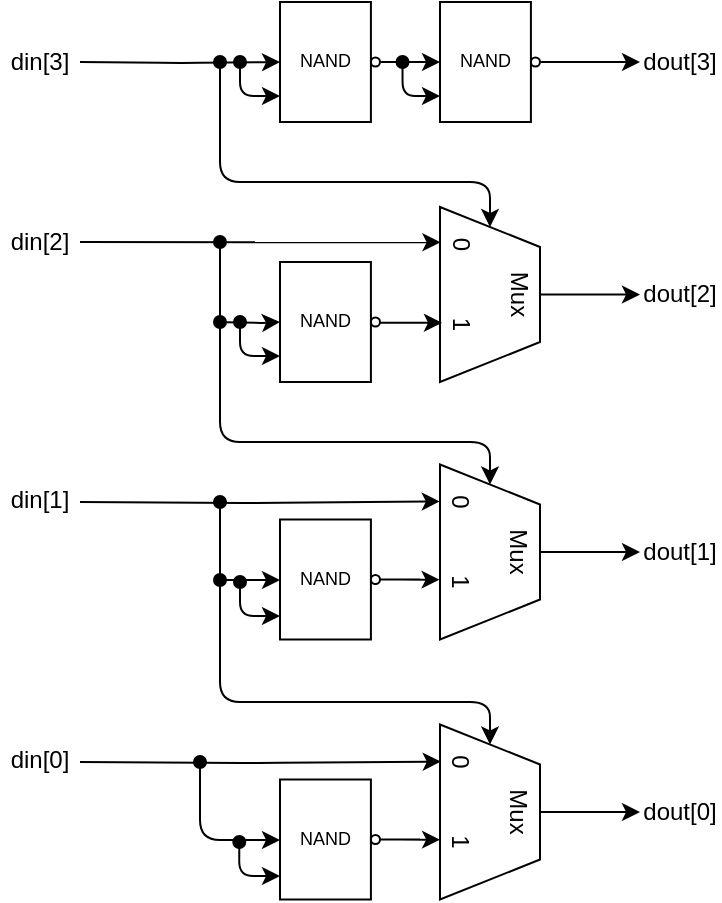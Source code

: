 <mxfile version="13.7.7" type="device"><diagram id="j_a8QQRvibh28_kDmr0_" name="Page-1"><mxGraphModel dx="946" dy="614" grid="1" gridSize="10" guides="1" tooltips="1" connect="1" arrows="1" fold="1" page="1" pageScale="1" pageWidth="827" pageHeight="1169" math="0" shadow="0"><root><mxCell id="0"/><mxCell id="1" parent="0"/><mxCell id="3HEwn9DnaLgZHVgV935m-17" value="" style="edgeStyle=orthogonalEdgeStyle;rounded=0;orthogonalLoop=1;jettySize=auto;html=1;" parent="1" source="3HEwn9DnaLgZHVgV935m-1" target="3HEwn9DnaLgZHVgV935m-2" edge="1"><mxGeometry relative="1" as="geometry"/></mxCell><mxCell id="3HEwn9DnaLgZHVgV935m-1" value="" style="verticalLabelPosition=bottom;shadow=0;dashed=0;align=center;html=1;verticalAlign=top;shape=mxgraph.electrical.iec_logic_gates.nand;" parent="1" vertex="1"><mxGeometry x="360" y="80" width="50" height="60" as="geometry"/></mxCell><mxCell id="3HEwn9DnaLgZHVgV935m-44" style="edgeStyle=orthogonalEdgeStyle;rounded=1;orthogonalLoop=1;jettySize=auto;html=1;startArrow=none;startFill=0;strokeColor=#000000;" parent="1" source="3HEwn9DnaLgZHVgV935m-2" edge="1"><mxGeometry relative="1" as="geometry"><mxPoint x="540" y="110" as="targetPoint"/></mxGeometry></mxCell><mxCell id="3HEwn9DnaLgZHVgV935m-2" value="" style="verticalLabelPosition=bottom;shadow=0;dashed=0;align=center;html=1;verticalAlign=top;shape=mxgraph.electrical.iec_logic_gates.nand;" parent="1" vertex="1"><mxGeometry x="440" y="80" width="50" height="60" as="geometry"/></mxCell><mxCell id="3HEwn9DnaLgZHVgV935m-45" style="edgeStyle=orthogonalEdgeStyle;rounded=1;orthogonalLoop=1;jettySize=auto;html=1;startArrow=none;startFill=0;strokeColor=#000000;" parent="1" source="3HEwn9DnaLgZHVgV935m-5" edge="1"><mxGeometry relative="1" as="geometry"><mxPoint x="540" y="226.25" as="targetPoint"/></mxGeometry></mxCell><mxCell id="3HEwn9DnaLgZHVgV935m-5" value="Mux&lt;br&gt;&lt;br&gt;0&amp;nbsp; &amp;nbsp; &amp;nbsp; &amp;nbsp; &amp;nbsp; 1&amp;nbsp; &amp;nbsp;" style="shape=trapezoid;perimeter=trapezoidPerimeter;whiteSpace=wrap;html=1;fixedSize=1;rotation=90;direction=east;flipV=0;flipH=0;" parent="1" vertex="1"><mxGeometry x="421.25" y="201.25" width="87.5" height="50" as="geometry"/></mxCell><mxCell id="3HEwn9DnaLgZHVgV935m-18" value="" style="edgeStyle=orthogonalEdgeStyle;rounded=0;orthogonalLoop=1;jettySize=auto;html=1;entryX=0.662;entryY=0.98;entryDx=0;entryDy=0;entryPerimeter=0;" parent="1" source="3HEwn9DnaLgZHVgV935m-8" target="3HEwn9DnaLgZHVgV935m-5" edge="1"><mxGeometry relative="1" as="geometry"><mxPoint x="440" y="238" as="targetPoint"/><Array as="points"><mxPoint x="430" y="240"/></Array></mxGeometry></mxCell><mxCell id="3HEwn9DnaLgZHVgV935m-26" style="edgeStyle=orthogonalEdgeStyle;rounded=0;orthogonalLoop=1;jettySize=auto;html=1;startArrow=oval;startFill=1;" parent="1" target="3HEwn9DnaLgZHVgV935m-8" edge="1"><mxGeometry relative="1" as="geometry"><mxPoint x="330" y="240" as="sourcePoint"/></mxGeometry></mxCell><mxCell id="3HEwn9DnaLgZHVgV935m-8" value="" style="verticalLabelPosition=bottom;shadow=0;dashed=0;align=center;html=1;verticalAlign=top;shape=mxgraph.electrical.iec_logic_gates.nand;" parent="1" vertex="1"><mxGeometry x="360" y="210" width="50" height="60" as="geometry"/></mxCell><mxCell id="3HEwn9DnaLgZHVgV935m-46" style="edgeStyle=orthogonalEdgeStyle;rounded=1;orthogonalLoop=1;jettySize=auto;html=1;startArrow=none;startFill=0;strokeColor=#000000;" parent="1" source="3HEwn9DnaLgZHVgV935m-11" edge="1"><mxGeometry relative="1" as="geometry"><mxPoint x="540" y="355" as="targetPoint"/></mxGeometry></mxCell><mxCell id="3HEwn9DnaLgZHVgV935m-11" value="Mux&lt;br&gt;&lt;br&gt;0&amp;nbsp; &amp;nbsp; &amp;nbsp; &amp;nbsp; &amp;nbsp; 1&amp;nbsp; &amp;nbsp;" style="shape=trapezoid;perimeter=trapezoidPerimeter;whiteSpace=wrap;html=1;fixedSize=1;rotation=90;direction=east;flipV=0;flipH=0;" parent="1" vertex="1"><mxGeometry x="421.25" y="330" width="87.5" height="50" as="geometry"/></mxCell><mxCell id="3HEwn9DnaLgZHVgV935m-19" value="" style="edgeStyle=orthogonalEdgeStyle;rounded=0;orthogonalLoop=1;jettySize=auto;html=1;entryX=0.658;entryY=1.004;entryDx=0;entryDy=0;entryPerimeter=0;" parent="1" source="3HEwn9DnaLgZHVgV935m-12" target="3HEwn9DnaLgZHVgV935m-11" edge="1"><mxGeometry relative="1" as="geometry"/></mxCell><mxCell id="3HEwn9DnaLgZHVgV935m-28" style="edgeStyle=orthogonalEdgeStyle;rounded=0;orthogonalLoop=1;jettySize=auto;html=1;startArrow=oval;startFill=1;" parent="1" target="3HEwn9DnaLgZHVgV935m-12" edge="1"><mxGeometry relative="1" as="geometry"><mxPoint x="330" y="369" as="sourcePoint"/><Array as="points"><mxPoint x="350" y="369"/><mxPoint x="350" y="369"/></Array></mxGeometry></mxCell><mxCell id="3HEwn9DnaLgZHVgV935m-12" value="" style="verticalLabelPosition=bottom;shadow=0;dashed=0;align=center;html=1;verticalAlign=top;shape=mxgraph.electrical.iec_logic_gates.nand;" parent="1" vertex="1"><mxGeometry x="360" y="338.75" width="50" height="60" as="geometry"/></mxCell><mxCell id="3HEwn9DnaLgZHVgV935m-47" style="edgeStyle=orthogonalEdgeStyle;rounded=1;orthogonalLoop=1;jettySize=auto;html=1;startArrow=none;startFill=0;strokeColor=#000000;" parent="1" source="3HEwn9DnaLgZHVgV935m-13" edge="1"><mxGeometry relative="1" as="geometry"><mxPoint x="540" y="485" as="targetPoint"/></mxGeometry></mxCell><mxCell id="3HEwn9DnaLgZHVgV935m-13" value="Mux&lt;br&gt;&lt;br&gt;0&amp;nbsp; &amp;nbsp; &amp;nbsp; &amp;nbsp; &amp;nbsp; 1&amp;nbsp; &amp;nbsp;" style="shape=trapezoid;perimeter=trapezoidPerimeter;whiteSpace=wrap;html=1;fixedSize=1;rotation=90;direction=east;flipV=0;flipH=0;" parent="1" vertex="1"><mxGeometry x="421.25" y="460" width="87.5" height="50" as="geometry"/></mxCell><mxCell id="3HEwn9DnaLgZHVgV935m-20" value="" style="edgeStyle=orthogonalEdgeStyle;rounded=0;orthogonalLoop=1;jettySize=auto;html=1;entryX=0.658;entryY=0.999;entryDx=0;entryDy=0;entryPerimeter=0;" parent="1" source="3HEwn9DnaLgZHVgV935m-14" target="3HEwn9DnaLgZHVgV935m-13" edge="1"><mxGeometry relative="1" as="geometry"/></mxCell><mxCell id="3HEwn9DnaLgZHVgV935m-14" value="" style="verticalLabelPosition=bottom;shadow=0;dashed=0;align=center;html=1;verticalAlign=top;shape=mxgraph.electrical.iec_logic_gates.nand;" parent="1" vertex="1"><mxGeometry x="360" y="468.75" width="50" height="60" as="geometry"/></mxCell><mxCell id="3HEwn9DnaLgZHVgV935m-16" value="" style="endArrow=classic;html=1;edgeStyle=orthogonalEdgeStyle;entryX=0;entryY=0.5;entryDx=0;entryDy=0;entryPerimeter=0;" parent="1" target="3HEwn9DnaLgZHVgV935m-1" edge="1"><mxGeometry width="50" height="50" relative="1" as="geometry"><mxPoint x="260" y="110" as="sourcePoint"/><mxPoint x="280" y="60" as="targetPoint"/></mxGeometry></mxCell><mxCell id="3HEwn9DnaLgZHVgV935m-22" value="" style="endArrow=classic;html=1;edgeStyle=orthogonalEdgeStyle;entryX=0.211;entryY=1.002;entryDx=0;entryDy=0;entryPerimeter=0;" parent="1" target="3HEwn9DnaLgZHVgV935m-11" edge="1"><mxGeometry width="50" height="50" relative="1" as="geometry"><mxPoint x="260" y="330" as="sourcePoint"/><mxPoint x="434" y="329.72" as="targetPoint"/><Array as="points"/></mxGeometry></mxCell><mxCell id="3HEwn9DnaLgZHVgV935m-23" value="" style="endArrow=classic;html=1;edgeStyle=orthogonalEdgeStyle;entryX=0.212;entryY=0.992;entryDx=0;entryDy=0;entryPerimeter=0;" parent="1" target="3HEwn9DnaLgZHVgV935m-13" edge="1"><mxGeometry width="50" height="50" relative="1" as="geometry"><mxPoint x="260" y="460" as="sourcePoint"/><mxPoint x="440.0" y="460.003" as="targetPoint"/><Array as="points"/></mxGeometry></mxCell><mxCell id="3HEwn9DnaLgZHVgV935m-24" value="" style="endArrow=classic;html=1;edgeStyle=orthogonalEdgeStyle;entryX=0;entryY=0.5;entryDx=0;entryDy=0;startArrow=oval;startFill=1;" parent="1" target="3HEwn9DnaLgZHVgV935m-5" edge="1"><mxGeometry width="50" height="50" relative="1" as="geometry"><mxPoint x="330" y="110" as="sourcePoint"/><mxPoint x="413" y="160" as="targetPoint"/><Array as="points"><mxPoint x="330" y="110"/><mxPoint x="330" y="170"/><mxPoint x="465" y="170"/></Array></mxGeometry></mxCell><mxCell id="3HEwn9DnaLgZHVgV935m-25" value="" style="endArrow=classic;html=1;edgeStyle=orthogonalEdgeStyle;entryX=0;entryY=0.5;entryDx=0;entryDy=0;startArrow=oval;startFill=1;" parent="1" target="3HEwn9DnaLgZHVgV935m-11" edge="1"><mxGeometry width="50" height="50" relative="1" as="geometry"><mxPoint x="330" y="200" as="sourcePoint"/><mxPoint x="465" y="302.5" as="targetPoint"/><Array as="points"><mxPoint x="330" y="300"/><mxPoint x="465" y="300"/></Array></mxGeometry></mxCell><mxCell id="3HEwn9DnaLgZHVgV935m-27" value="" style="endArrow=classic;html=1;edgeStyle=orthogonalEdgeStyle;startArrow=oval;startFill=1;entryX=0;entryY=0.5;entryDx=0;entryDy=0;" parent="1" target="3HEwn9DnaLgZHVgV935m-13" edge="1"><mxGeometry width="50" height="50" relative="1" as="geometry"><mxPoint x="330" y="330" as="sourcePoint"/><mxPoint x="465" y="451" as="targetPoint"/><Array as="points"><mxPoint x="330" y="430"/><mxPoint x="465" y="430"/></Array></mxGeometry></mxCell><mxCell id="3HEwn9DnaLgZHVgV935m-29" style="edgeStyle=orthogonalEdgeStyle;orthogonalLoop=1;jettySize=auto;html=1;startArrow=oval;startFill=1;rounded=1;" parent="1" target="3HEwn9DnaLgZHVgV935m-8" edge="1"><mxGeometry relative="1" as="geometry"><mxPoint x="370" y="250.0" as="targetPoint"/><mxPoint x="340" y="240" as="sourcePoint"/><Array as="points"><mxPoint x="340" y="257"/></Array></mxGeometry></mxCell><mxCell id="3HEwn9DnaLgZHVgV935m-30" style="edgeStyle=orthogonalEdgeStyle;orthogonalLoop=1;jettySize=auto;html=1;startArrow=oval;startFill=1;rounded=1;" parent="1" target="3HEwn9DnaLgZHVgV935m-12" edge="1"><mxGeometry relative="1" as="geometry"><mxPoint x="360.0" y="387.04" as="targetPoint"/><mxPoint x="340" y="370" as="sourcePoint"/><Array as="points"><mxPoint x="340" y="387"/></Array></mxGeometry></mxCell><mxCell id="3HEwn9DnaLgZHVgV935m-31" style="edgeStyle=orthogonalEdgeStyle;orthogonalLoop=1;jettySize=auto;html=1;startArrow=oval;startFill=1;rounded=1;" parent="1" target="3HEwn9DnaLgZHVgV935m-14" edge="1"><mxGeometry relative="1" as="geometry"><mxPoint x="360" y="517" as="targetPoint"/><mxPoint x="339.65" y="500" as="sourcePoint"/><Array as="points"><mxPoint x="340" y="517"/></Array></mxGeometry></mxCell><mxCell id="3HEwn9DnaLgZHVgV935m-33" style="edgeStyle=orthogonalEdgeStyle;orthogonalLoop=1;jettySize=auto;html=1;startArrow=oval;startFill=1;rounded=1;entryX=0;entryY=0.5;entryDx=0;entryDy=0;entryPerimeter=0;" parent="1" target="3HEwn9DnaLgZHVgV935m-14" edge="1"><mxGeometry relative="1" as="geometry"><mxPoint x="340.35" y="477" as="targetPoint"/><mxPoint x="320" y="460" as="sourcePoint"/><Array as="points"><mxPoint x="320" y="499"/><mxPoint x="360" y="499"/></Array></mxGeometry></mxCell><mxCell id="3HEwn9DnaLgZHVgV935m-35" style="edgeStyle=orthogonalEdgeStyle;orthogonalLoop=1;jettySize=auto;html=1;startArrow=oval;startFill=1;rounded=1;" parent="1" target="3HEwn9DnaLgZHVgV935m-1" edge="1"><mxGeometry relative="1" as="geometry"><mxPoint x="360" y="127" as="targetPoint"/><mxPoint x="340" y="110" as="sourcePoint"/><Array as="points"><mxPoint x="340" y="127"/></Array></mxGeometry></mxCell><mxCell id="3HEwn9DnaLgZHVgV935m-36" style="edgeStyle=orthogonalEdgeStyle;orthogonalLoop=1;jettySize=auto;html=1;startArrow=oval;startFill=1;rounded=1;" parent="1" target="3HEwn9DnaLgZHVgV935m-2" edge="1"><mxGeometry relative="1" as="geometry"><mxPoint x="441.25" y="127" as="targetPoint"/><mxPoint x="421.25" y="110" as="sourcePoint"/><Array as="points"><mxPoint x="421" y="127"/></Array></mxGeometry></mxCell><mxCell id="3HEwn9DnaLgZHVgV935m-38" value="" style="endArrow=classic;html=1;edgeStyle=orthogonalEdgeStyle;entryX=0.202;entryY=0.995;entryDx=0;entryDy=0;entryPerimeter=0;" parent="1" target="3HEwn9DnaLgZHVgV935m-5" edge="1"><mxGeometry width="50" height="50" relative="1" as="geometry"><mxPoint x="260" y="200" as="sourcePoint"/><mxPoint x="360" y="201.25" as="targetPoint"/><Array as="points"><mxPoint x="260" y="200"/><mxPoint x="350" y="200"/></Array></mxGeometry></mxCell><mxCell id="3HEwn9DnaLgZHVgV935m-40" value="din[3]" style="text;html=1;strokeColor=none;fillColor=none;align=center;verticalAlign=middle;whiteSpace=wrap;rounded=0;" parent="1" vertex="1"><mxGeometry x="220" y="100" width="40" height="20" as="geometry"/></mxCell><mxCell id="3HEwn9DnaLgZHVgV935m-41" value="din[2]" style="text;html=1;strokeColor=none;fillColor=none;align=center;verticalAlign=middle;whiteSpace=wrap;rounded=0;" parent="1" vertex="1"><mxGeometry x="220" y="190" width="40" height="20" as="geometry"/></mxCell><mxCell id="3HEwn9DnaLgZHVgV935m-42" value="din[1]" style="text;html=1;strokeColor=none;fillColor=none;align=center;verticalAlign=middle;whiteSpace=wrap;rounded=0;" parent="1" vertex="1"><mxGeometry x="220" y="318.75" width="40" height="20" as="geometry"/></mxCell><mxCell id="3HEwn9DnaLgZHVgV935m-43" value="din[0]" style="text;html=1;strokeColor=none;fillColor=none;align=center;verticalAlign=middle;whiteSpace=wrap;rounded=0;" parent="1" vertex="1"><mxGeometry x="220" y="448.75" width="40" height="20" as="geometry"/></mxCell><mxCell id="3HEwn9DnaLgZHVgV935m-50" value="dout[0]" style="text;html=1;strokeColor=none;fillColor=none;align=center;verticalAlign=middle;whiteSpace=wrap;rounded=0;" parent="1" vertex="1"><mxGeometry x="540" y="475" width="40" height="20" as="geometry"/></mxCell><mxCell id="3HEwn9DnaLgZHVgV935m-51" value="dout[1]" style="text;html=1;strokeColor=none;fillColor=none;align=center;verticalAlign=middle;whiteSpace=wrap;rounded=0;" parent="1" vertex="1"><mxGeometry x="540" y="345" width="40" height="20" as="geometry"/></mxCell><mxCell id="3HEwn9DnaLgZHVgV935m-52" value="dout[2]" style="text;html=1;strokeColor=none;fillColor=none;align=center;verticalAlign=middle;whiteSpace=wrap;rounded=0;" parent="1" vertex="1"><mxGeometry x="540" y="216.25" width="40" height="20" as="geometry"/></mxCell><mxCell id="3HEwn9DnaLgZHVgV935m-53" value="dout[3]" style="text;html=1;strokeColor=none;fillColor=none;align=center;verticalAlign=middle;whiteSpace=wrap;rounded=0;" parent="1" vertex="1"><mxGeometry x="540" y="100" width="40" height="20" as="geometry"/></mxCell></root></mxGraphModel></diagram></mxfile>